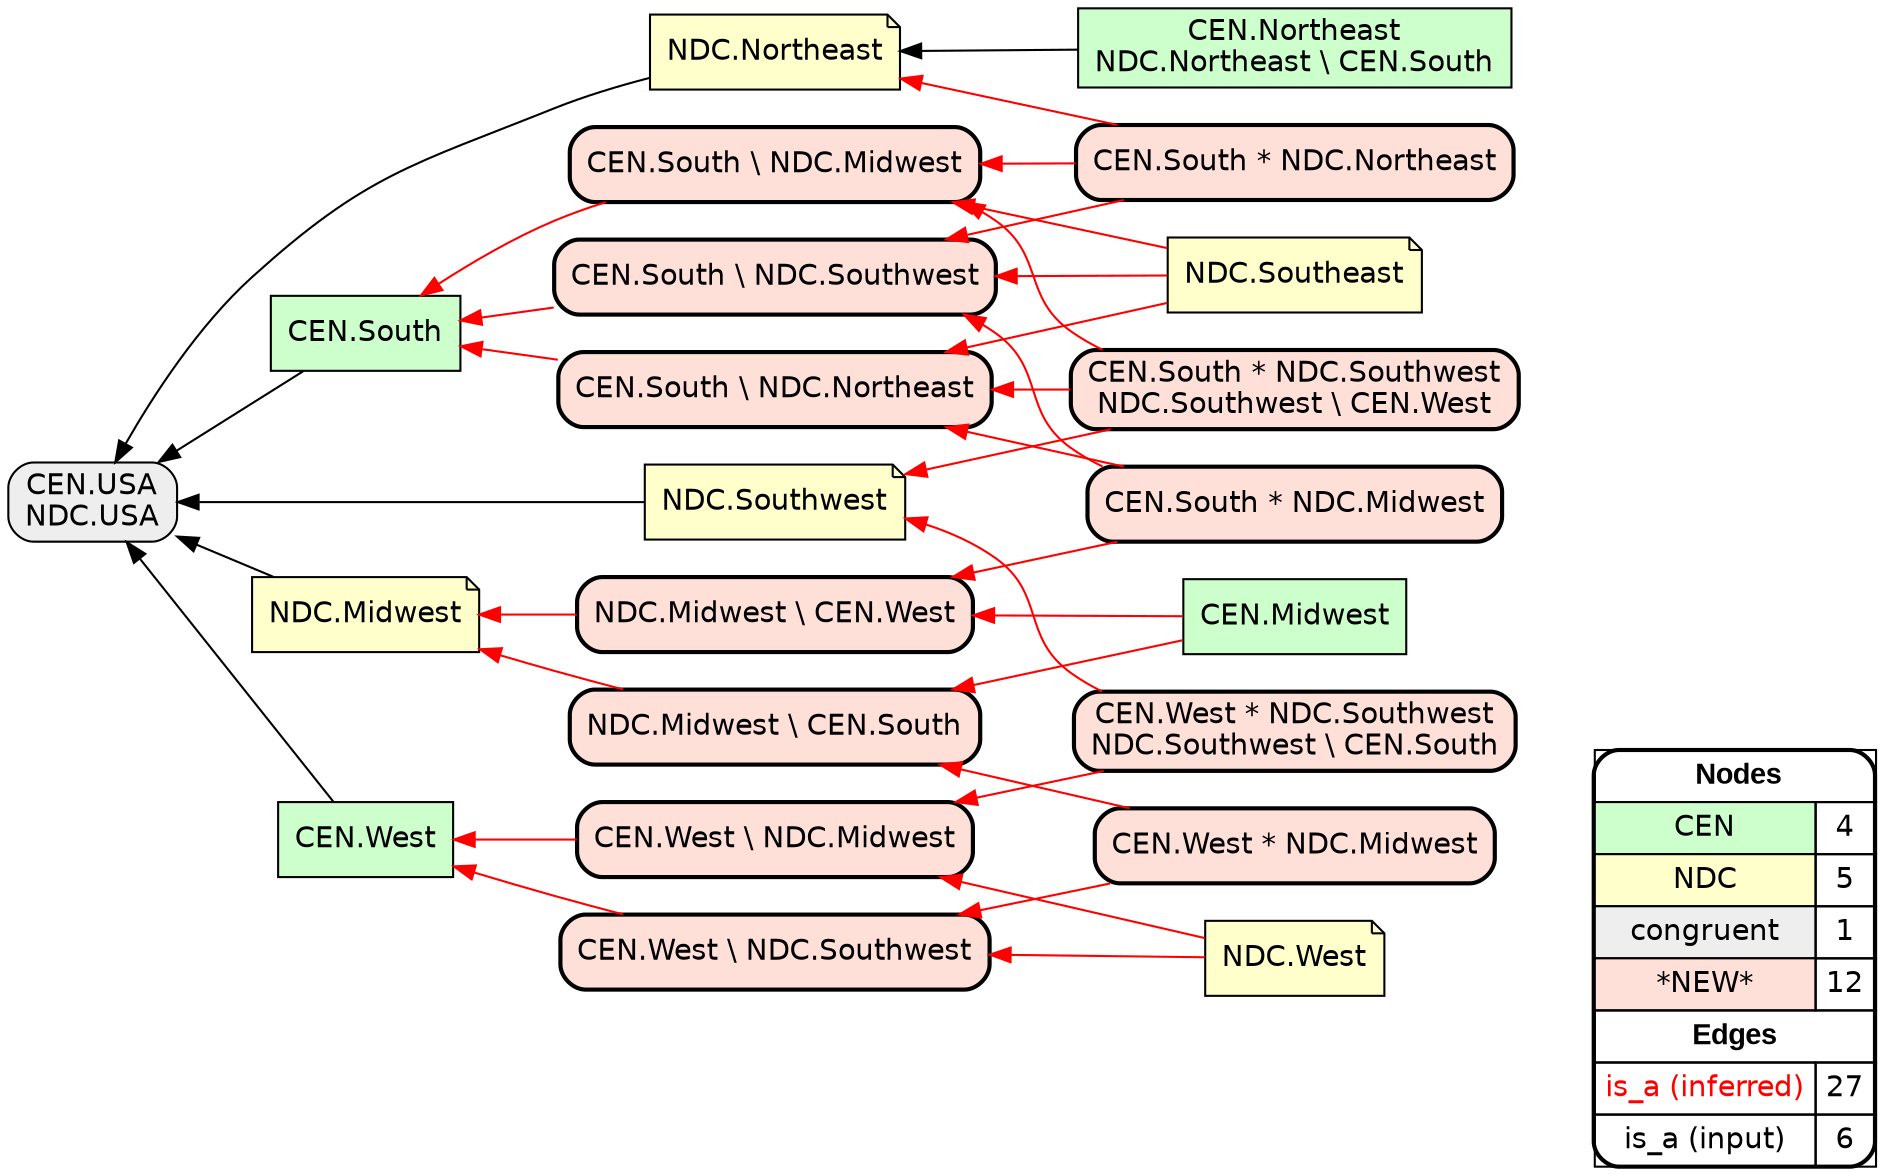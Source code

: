 digraph{
rankdir=RL
node[shape=box style=filled fillcolor="#CCFFCC" fontname="helvetica"] 
"CEN.Northeast\nNDC.Northeast \\ CEN.South"
"CEN.South"
"CEN.West"
"CEN.Midwest"
node[shape=note style=filled fillcolor="#FFFFCC" fontname="helvetica"] 
"NDC.Midwest"
"NDC.West"
"NDC.Southwest"
"NDC.Northeast"
"NDC.Southeast"
node[shape=box style="filled,rounded" fillcolor="#EEEEEE" fontname="helvetica"] 
"CEN.USA\nNDC.USA"
node[shape=box style="filled,rounded,bold" fillcolor="#FFE0D8" fontname="helvetica"] 
"CEN.West \\ NDC.Midwest"
"CEN.West * NDC.Southwest\nNDC.Southwest \\ CEN.South"
"CEN.South \\ NDC.Southwest"
"CEN.South * NDC.Midwest"
"CEN.West * NDC.Midwest"
"CEN.South \\ NDC.Northeast"
"CEN.South \\ NDC.Midwest"
"NDC.Midwest \\ CEN.West"
"CEN.West \\ NDC.Southwest"
"CEN.South * NDC.Southwest\nNDC.Southwest \\ CEN.West"
"NDC.Midwest \\ CEN.South"
"CEN.South * NDC.Northeast"
edge[arrowhead=normal style=dotted color="#000000" constraint=true penwidth=1]
edge[arrowhead=normal style=solid color="#FF0000" constraint=true penwidth=1]
"CEN.West * NDC.Midwest" -> "CEN.West \\ NDC.Southwest"
"CEN.South * NDC.Southwest\nNDC.Southwest \\ CEN.West" -> "CEN.South \\ NDC.Northeast"
"CEN.West \\ NDC.Southwest" -> "CEN.West"
"CEN.Midwest" -> "NDC.Midwest \\ CEN.West"
"NDC.Southeast" -> "CEN.South \\ NDC.Midwest"
"CEN.South * NDC.Midwest" -> "CEN.South \\ NDC.Southwest"
"NDC.Southeast" -> "CEN.South \\ NDC.Southwest"
"NDC.West" -> "CEN.West \\ NDC.Midwest"
"CEN.South * NDC.Midwest" -> "NDC.Midwest \\ CEN.West"
"CEN.South * NDC.Southwest\nNDC.Southwest \\ CEN.West" -> "CEN.South \\ NDC.Midwest"
"CEN.South \\ NDC.Midwest" -> "CEN.South"
"CEN.South * NDC.Midwest" -> "CEN.South \\ NDC.Northeast"
"NDC.Midwest \\ CEN.South" -> "NDC.Midwest"
"CEN.West * NDC.Southwest\nNDC.Southwest \\ CEN.South" -> "CEN.West \\ NDC.Midwest"
"CEN.South \\ NDC.Southwest" -> "CEN.South"
"CEN.West \\ NDC.Midwest" -> "CEN.West"
"CEN.West * NDC.Midwest" -> "NDC.Midwest \\ CEN.South"
"CEN.South * NDC.Southwest\nNDC.Southwest \\ CEN.West" -> "NDC.Southwest"
"CEN.Midwest" -> "NDC.Midwest \\ CEN.South"
"CEN.South * NDC.Northeast" -> "CEN.South \\ NDC.Southwest"
"CEN.West * NDC.Southwest\nNDC.Southwest \\ CEN.South" -> "NDC.Southwest"
"CEN.South * NDC.Northeast" -> "CEN.South \\ NDC.Midwest"
"CEN.South * NDC.Northeast" -> "NDC.Northeast"
"CEN.South \\ NDC.Northeast" -> "CEN.South"
"NDC.Midwest \\ CEN.West" -> "NDC.Midwest"
"NDC.West" -> "CEN.West \\ NDC.Southwest"
"NDC.Southeast" -> "CEN.South \\ NDC.Northeast"
edge[arrowhead=normal style=solid color="#000000" constraint=true penwidth=1]
"NDC.Northeast" -> "CEN.USA\nNDC.USA"
"CEN.West" -> "CEN.USA\nNDC.USA"
"CEN.South" -> "CEN.USA\nNDC.USA"
"NDC.Southwest" -> "CEN.USA\nNDC.USA"
"NDC.Midwest" -> "CEN.USA\nNDC.USA"
"CEN.Northeast\nNDC.Northeast \\ CEN.South" -> "NDC.Northeast"
node[shape=box] 
{rank=source Legend [fillcolor= white margin=0 label=< 
 <TABLE BORDER="0" CELLBORDER="1" CELLSPACING="0" CELLPADDING="4"> 
<TR> <TD COLSPAN="2"><font face="Arial Black"> Nodes</font></TD> </TR> 
<TR> 
 <TD bgcolor="#CCFFCC" fontname="helvetica">CEN</TD> 
 <TD>4</TD> 
 </TR> 
<TR> 
 <TD bgcolor="#FFFFCC" fontname="helvetica">NDC</TD> 
 <TD>5</TD> 
 </TR> 
<TR> 
 <TD bgcolor="#EEEEEE" fontname="helvetica">congruent</TD> 
 <TD>1</TD> 
 </TR> 
<TR> 
 <TD bgcolor="#FFE0D8" fontname="helvetica">*NEW*</TD> 
 <TD>12</TD> 
 </TR> 
<TR> <TD COLSPAN="2"><font face = "Arial Black"> Edges </font></TD> </TR> 
<TR> 
 <TD><font color ="#FF0000">is_a (inferred)</font></TD><TD>27</TD>
</TR>
<TR> 
 <TD><font color ="#000000">is_a (input)</font></TD><TD>6</TD>
</TR>
</TABLE> 
 >] } 
}